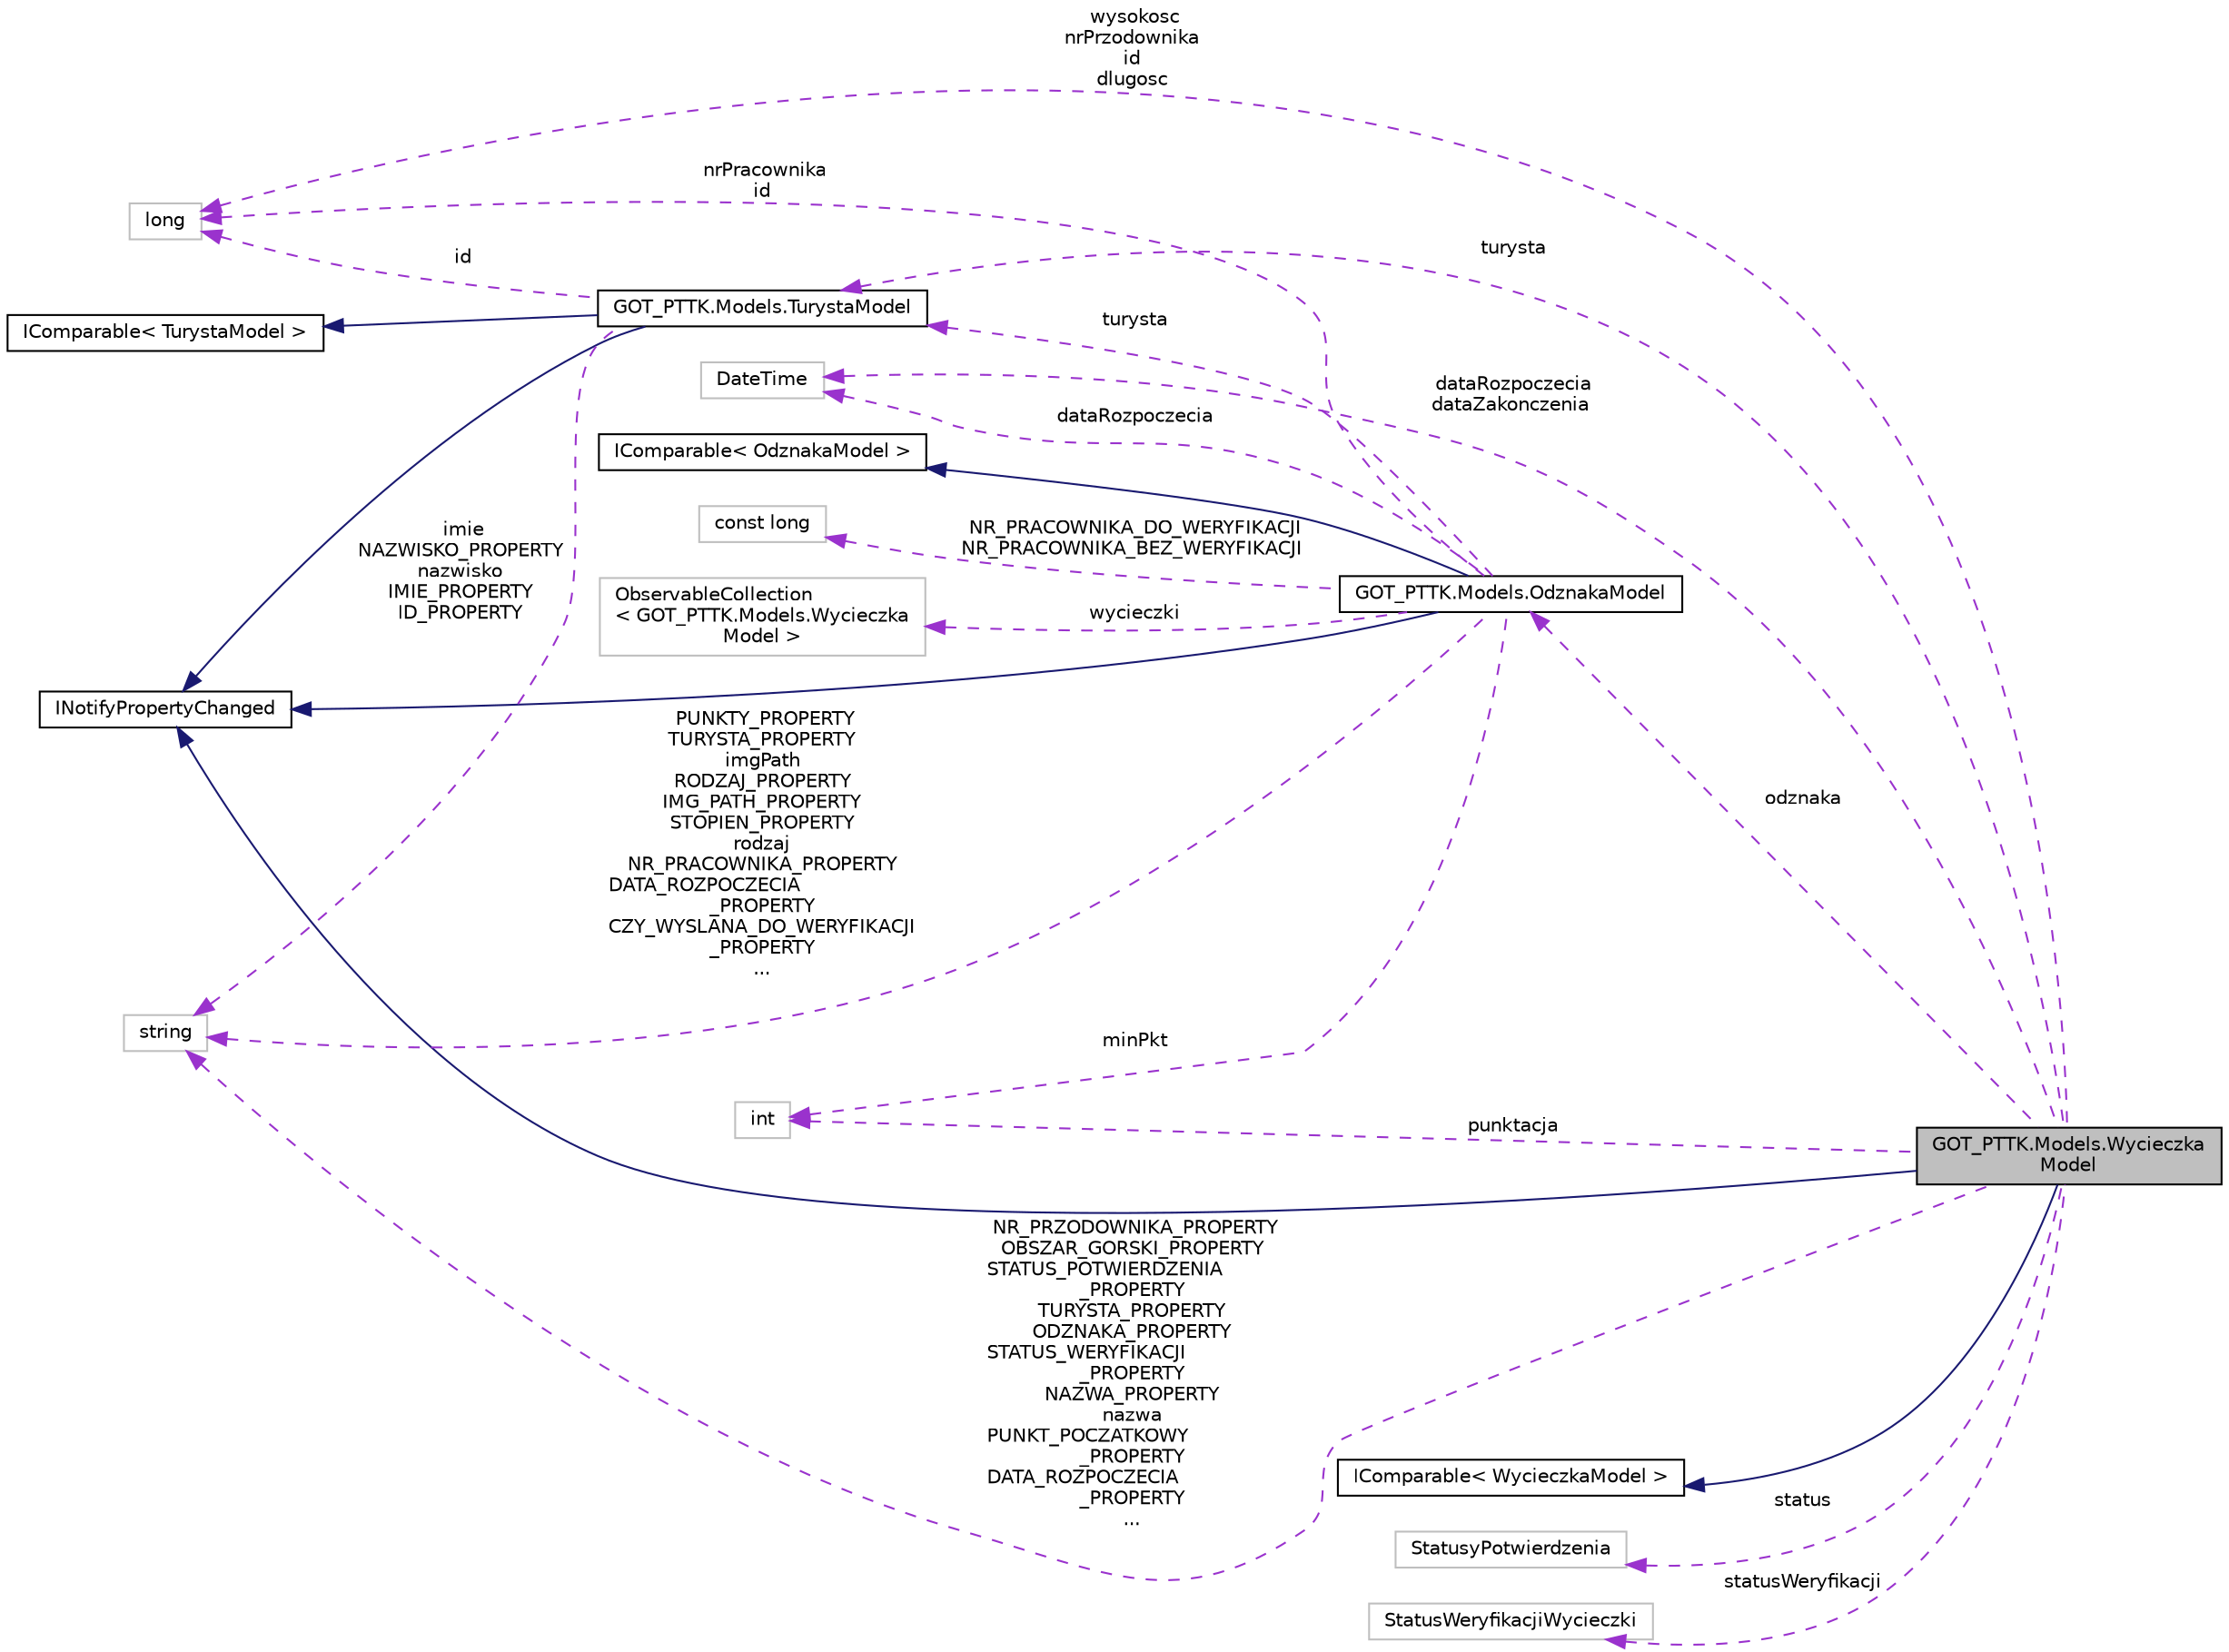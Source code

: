 digraph "GOT_PTTK.Models.WycieczkaModel"
{
 // INTERACTIVE_SVG=YES
  edge [fontname="Helvetica",fontsize="10",labelfontname="Helvetica",labelfontsize="10"];
  node [fontname="Helvetica",fontsize="10",shape=record];
  rankdir="LR";
  Node3 [label="GOT_PTTK.Models.Wycieczka\lModel",height=0.2,width=0.4,color="black", fillcolor="grey75", style="filled", fontcolor="black"];
  Node4 -> Node3 [dir="back",color="midnightblue",fontsize="10",style="solid",fontname="Helvetica"];
  Node4 [label="INotifyPropertyChanged",height=0.2,width=0.4,color="black", fillcolor="white", style="filled",URL="$class_i_notify_property_changed.html"];
  Node5 -> Node3 [dir="back",color="midnightblue",fontsize="10",style="solid",fontname="Helvetica"];
  Node5 [label="IComparable\< WycieczkaModel \>",height=0.2,width=0.4,color="black", fillcolor="white", style="filled",URL="$class_i_comparable.html"];
  Node6 -> Node3 [dir="back",color="darkorchid3",fontsize="10",style="dashed",label=" NR_PRZODOWNIKA_PROPERTY\nOBSZAR_GORSKI_PROPERTY\nSTATUS_POTWIERDZENIA\l_PROPERTY\nTURYSTA_PROPERTY\nODZNAKA_PROPERTY\nSTATUS_WERYFIKACJI\l_PROPERTY\nNAZWA_PROPERTY\nnazwa\nPUNKT_POCZATKOWY\l_PROPERTY\nDATA_ROZPOCZECIA\l_PROPERTY\n..." ,fontname="Helvetica"];
  Node6 [label="string",height=0.2,width=0.4,color="grey75", fillcolor="white", style="filled"];
  Node7 -> Node3 [dir="back",color="darkorchid3",fontsize="10",style="dashed",label=" status" ,fontname="Helvetica"];
  Node7 [label="StatusyPotwierdzenia",height=0.2,width=0.4,color="grey75", fillcolor="white", style="filled"];
  Node8 -> Node3 [dir="back",color="darkorchid3",fontsize="10",style="dashed",label=" dataRozpoczecia\ndataZakonczenia" ,fontname="Helvetica"];
  Node8 [label="DateTime",height=0.2,width=0.4,color="grey75", fillcolor="white", style="filled"];
  Node9 -> Node3 [dir="back",color="darkorchid3",fontsize="10",style="dashed",label=" turysta" ,fontname="Helvetica"];
  Node9 [label="GOT_PTTK.Models.TurystaModel",height=0.2,width=0.4,color="black", fillcolor="white", style="filled",URL="$class_g_o_t___p_t_t_k_1_1_models_1_1_turysta_model.html",tooltip="Model turysty "];
  Node4 -> Node9 [dir="back",color="midnightblue",fontsize="10",style="solid",fontname="Helvetica"];
  Node10 -> Node9 [dir="back",color="midnightblue",fontsize="10",style="solid",fontname="Helvetica"];
  Node10 [label="IComparable\< TurystaModel \>",height=0.2,width=0.4,color="black", fillcolor="white", style="filled",URL="$class_i_comparable.html"];
  Node6 -> Node9 [dir="back",color="darkorchid3",fontsize="10",style="dashed",label=" imie\nNAZWISKO_PROPERTY\nnazwisko\nIMIE_PROPERTY\nID_PROPERTY" ,fontname="Helvetica"];
  Node11 -> Node9 [dir="back",color="darkorchid3",fontsize="10",style="dashed",label=" id" ,fontname="Helvetica"];
  Node11 [label="long",height=0.2,width=0.4,color="grey75", fillcolor="white", style="filled"];
  Node12 -> Node3 [dir="back",color="darkorchid3",fontsize="10",style="dashed",label=" punktacja" ,fontname="Helvetica"];
  Node12 [label="int",height=0.2,width=0.4,color="grey75", fillcolor="white", style="filled"];
  Node13 -> Node3 [dir="back",color="darkorchid3",fontsize="10",style="dashed",label=" statusWeryfikacji" ,fontname="Helvetica"];
  Node13 [label="StatusWeryfikacjiWycieczki",height=0.2,width=0.4,color="grey75", fillcolor="white", style="filled"];
  Node14 -> Node3 [dir="back",color="darkorchid3",fontsize="10",style="dashed",label=" odznaka" ,fontname="Helvetica"];
  Node14 [label="GOT_PTTK.Models.OdznakaModel",height=0.2,width=0.4,color="black", fillcolor="white", style="filled",URL="$class_g_o_t___p_t_t_k_1_1_models_1_1_odznaka_model.html",tooltip="Model odznaki "];
  Node4 -> Node14 [dir="back",color="midnightblue",fontsize="10",style="solid",fontname="Helvetica"];
  Node15 -> Node14 [dir="back",color="midnightblue",fontsize="10",style="solid",fontname="Helvetica"];
  Node15 [label="IComparable\< OdznakaModel \>",height=0.2,width=0.4,color="black", fillcolor="white", style="filled",URL="$class_i_comparable.html"];
  Node6 -> Node14 [dir="back",color="darkorchid3",fontsize="10",style="dashed",label=" PUNKTY_PROPERTY\nTURYSTA_PROPERTY\nimgPath\nRODZAJ_PROPERTY\nIMG_PATH_PROPERTY\nSTOPIEN_PROPERTY\nrodzaj\nNR_PRACOWNIKA_PROPERTY\nDATA_ROZPOCZECIA\l_PROPERTY\nCZY_WYSLANA_DO_WERYFIKACJI\l_PROPERTY\n..." ,fontname="Helvetica"];
  Node8 -> Node14 [dir="back",color="darkorchid3",fontsize="10",style="dashed",label=" dataRozpoczecia" ,fontname="Helvetica"];
  Node9 -> Node14 [dir="back",color="darkorchid3",fontsize="10",style="dashed",label=" turysta" ,fontname="Helvetica"];
  Node16 -> Node14 [dir="back",color="darkorchid3",fontsize="10",style="dashed",label=" NR_PRACOWNIKA_DO_WERYFIKACJI\nNR_PRACOWNIKA_BEZ_WERYFIKACJI" ,fontname="Helvetica"];
  Node16 [label="const long",height=0.2,width=0.4,color="grey75", fillcolor="white", style="filled"];
  Node12 -> Node14 [dir="back",color="darkorchid3",fontsize="10",style="dashed",label=" minPkt" ,fontname="Helvetica"];
  Node17 -> Node14 [dir="back",color="darkorchid3",fontsize="10",style="dashed",label=" wycieczki" ,fontname="Helvetica"];
  Node17 [label="ObservableCollection\l\< GOT_PTTK.Models.Wycieczka\lModel \>",height=0.2,width=0.4,color="grey75", fillcolor="white", style="filled"];
  Node11 -> Node14 [dir="back",color="darkorchid3",fontsize="10",style="dashed",label=" nrPracownika\nid" ,fontname="Helvetica"];
  Node11 -> Node3 [dir="back",color="darkorchid3",fontsize="10",style="dashed",label=" wysokosc\nnrPrzodownika\nid\ndlugosc" ,fontname="Helvetica"];
}

